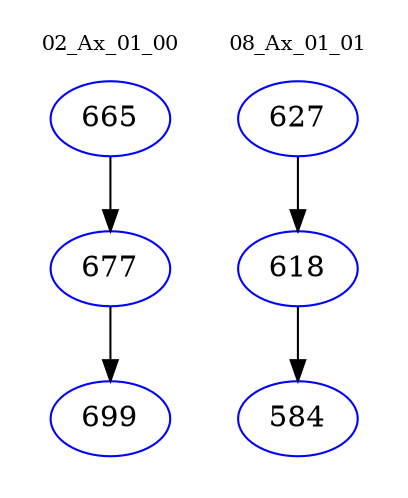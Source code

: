 digraph{
subgraph cluster_0 {
color = white
label = "02_Ax_01_00";
fontsize=10;
T0_665 [label="665", color="blue"]
T0_665 -> T0_677 [color="black"]
T0_677 [label="677", color="blue"]
T0_677 -> T0_699 [color="black"]
T0_699 [label="699", color="blue"]
}
subgraph cluster_1 {
color = white
label = "08_Ax_01_01";
fontsize=10;
T1_627 [label="627", color="blue"]
T1_627 -> T1_618 [color="black"]
T1_618 [label="618", color="blue"]
T1_618 -> T1_584 [color="black"]
T1_584 [label="584", color="blue"]
}
}
